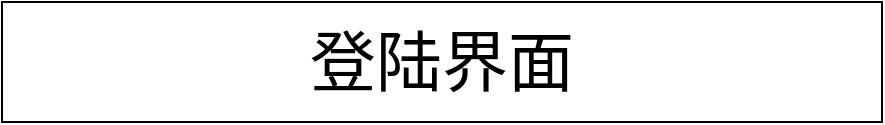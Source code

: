 <mxfile version="13.4.9" type="github"><diagram id="R2B_mD5w6uL5zegLV6Lt" name="Page-1"><mxGraphModel dx="1038" dy="499" grid="1" gridSize="10" guides="1" tooltips="1" connect="1" arrows="1" fold="1" page="1" pageScale="1" pageWidth="827" pageHeight="1169" math="0" shadow="0"><root><mxCell id="0"/><mxCell id="1" parent="0"/><mxCell id="IJi5k6G95c3E2KTDw1_o-2" value="&lt;font style=&quot;font-size: 33px&quot;&gt;登陆界面&lt;/font&gt;" style="rounded=0;whiteSpace=wrap;html=1;" vertex="1" parent="1"><mxGeometry x="170" y="40" width="440" height="60" as="geometry"/></mxCell></root></mxGraphModel></diagram></mxfile>